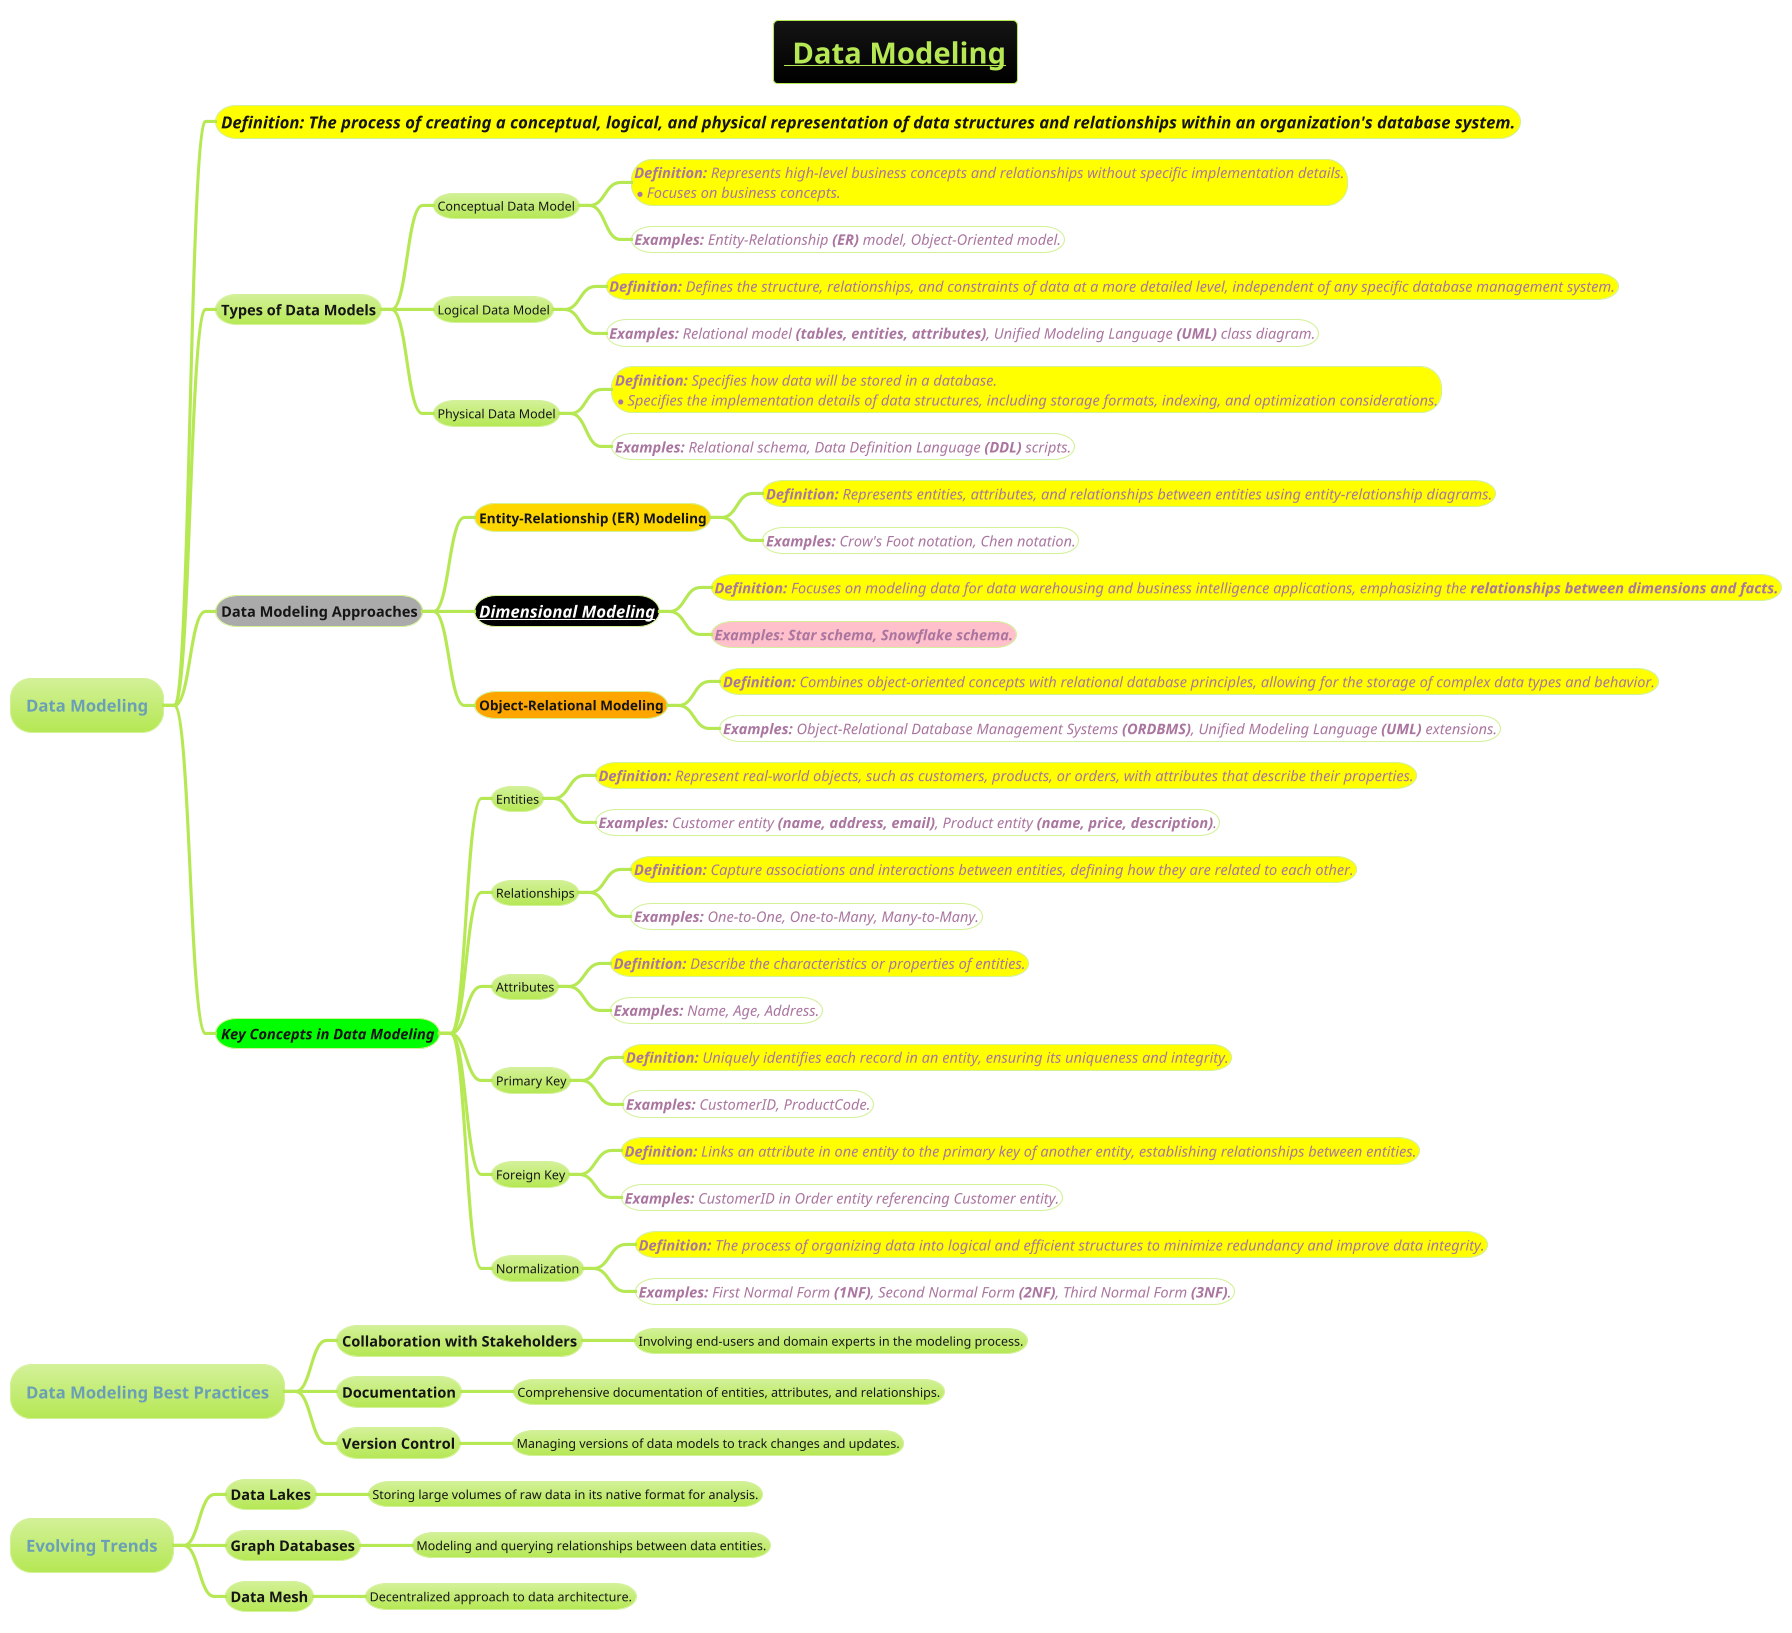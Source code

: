 @startmindmap
title =__ Data Modeling__
!theme hacker

* Data Modeling
**[#yellow] <i><size:16>**Definition:** The process of creating a conceptual, logical, and physical representation of data structures and relationships within an organization's database system.
** Types of Data Models
*** Conceptual Data Model
****[#yellow] <i><size:14>**Definition:** Represents high-level business concepts and relationships without specific implementation details.\n*<i><size:14>Focuses on business concepts.
****[#white] <i><size:14>**Examples:** Entity-Relationship **(ER)** model, Object-Oriented model.
*** Logical Data Model
****[#yellow] <i><size:14>**Definition:** Defines the structure, relationships, and constraints of data at a more detailed level, independent of any specific database management system.
****[#white] <i><size:14>**Examples:** Relational model **(tables, entities, attributes)**, Unified Modeling Language **(UML)** class diagram.
*** Physical Data Model
****[#yellow] <i><size:14>**Definition:** Specifies how data will be stored in a database. \n* <i><size:14>Specifies the implementation details of data structures, including storage formats, indexing, and optimization considerations.
****[#white] <i><size:14>**Examples:** Relational schema, Data Definition Language **(DDL)** scripts.

**[#a] Data Modeling Approaches
***[#gold] ===Entity-Relationship **(ER)** Modeling
****[#yellow] <i><size:14>**Definition:** Represents entities, attributes, and relationships between entities using entity-relationship diagrams.
****[#white] <i><size:14>**Examples:** Crow's Foot notation, Chen notation.
***[#black] <i><size:16>**[[../../../../../books/1-books-backlog/DBMS/Dimensional-Modeling.puml Dimensional Modeling]]**
****[#yellow] <i><size:14>**Definition:** Focuses on modeling data for data warehousing and business intelligence applications, emphasizing the **relationships between dimensions and facts.**
****[#pink] <i><size:14>**Examples: Star schema, Snowflake schema.**
***[#orange] ===Object-Relational Modeling
****[#yellow] <i><size:14>**Definition:** Combines object-oriented concepts with relational database principles, allowing for the storage of complex data types and behavior.
****[#white] <i><size:14>**Examples:** Object-Relational Database Management Systems **(ORDBMS)**, Unified Modeling Language **(UML)** extensions.
**[#lime] <i>Key Concepts in Data Modeling
*** Entities
****[#yellow] <i><size:14>**Definition:** Represent real-world objects, such as customers, products, or orders, with attributes that describe their properties.
****[#white] <i><size:14>**Examples:** Customer entity **(name, address, email)**, Product entity **(name, price, description)**.
*** Relationships
****[#yellow] <i><size:14>**Definition:** Capture associations and interactions between entities, defining how they are related to each other.
****[#white] <i><size:14>**Examples:** One-to-One, One-to-Many, Many-to-Many.
*** Attributes
****[#yellow] <i><size:14>**Definition:** Describe the characteristics or properties of entities.
****[#white] <i><size:14>**Examples:** Name, Age, Address.
*** Primary Key
****[#yellow] <i><size:14>**Definition:** Uniquely identifies each record in an entity, ensuring its uniqueness and integrity.
****[#white] <i><size:14>**Examples:** CustomerID, ProductCode.
*** Foreign Key
****[#yellow] <i><size:14>**Definition:** Links an attribute in one entity to the primary key of another entity, establishing relationships between entities.
****[#white] <i><size:14>**Examples:** CustomerID in Order entity referencing Customer entity.
*** Normalization
****[#yellow] <i><size:14>**Definition:** The process of organizing data into logical and efficient structures to minimize redundancy and improve data integrity.
****[#white] <i><size:14>**Examples:** First Normal Form **(1NF)**, Second Normal Form **(2NF)**, Third Normal Form **(3NF)**.

* Data Modeling Best Practices
** Collaboration with Stakeholders
*** Involving end-users and domain experts in the modeling process.
** Documentation
*** Comprehensive documentation of entities, attributes, and relationships.
** Version Control
*** Managing versions of data models to track changes and updates.

* Evolving Trends
** Data Lakes
*** Storing large volumes of raw data in its native format for analysis.
** Graph Databases
*** Modeling and querying relationships between data entities.
** Data Mesh
*** Decentralized approach to data architecture.

@endmindmap
